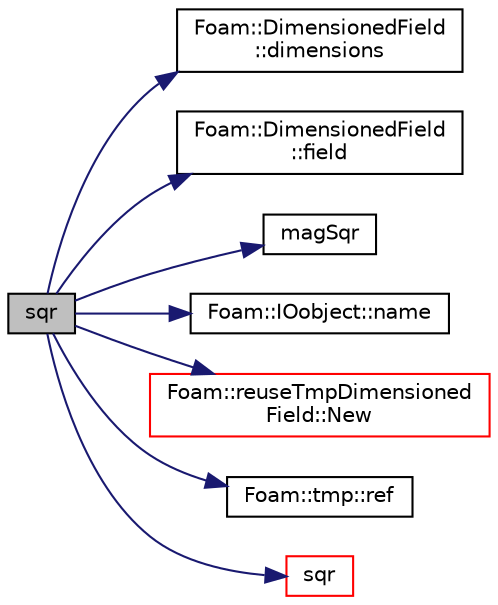 digraph "sqr"
{
  bgcolor="transparent";
  edge [fontname="Helvetica",fontsize="10",labelfontname="Helvetica",labelfontsize="10"];
  node [fontname="Helvetica",fontsize="10",shape=record];
  rankdir="LR";
  Node62441 [label="sqr",height=0.2,width=0.4,color="black", fillcolor="grey75", style="filled", fontcolor="black"];
  Node62441 -> Node62442 [color="midnightblue",fontsize="10",style="solid",fontname="Helvetica"];
  Node62442 [label="Foam::DimensionedField\l::dimensions",height=0.2,width=0.4,color="black",URL="$a27497.html#a512673c2674ca2d38885f1bb5f6994fb",tooltip="Return dimensions. "];
  Node62441 -> Node62443 [color="midnightblue",fontsize="10",style="solid",fontname="Helvetica"];
  Node62443 [label="Foam::DimensionedField\l::field",height=0.2,width=0.4,color="black",URL="$a27497.html#ac2dbc74fd80315697e3bfbe57956ad89"];
  Node62441 -> Node62444 [color="midnightblue",fontsize="10",style="solid",fontname="Helvetica"];
  Node62444 [label="magSqr",height=0.2,width=0.4,color="black",URL="$a21851.html#ae6fff2c6981e6d9618aa5038e69def6e"];
  Node62441 -> Node62445 [color="midnightblue",fontsize="10",style="solid",fontname="Helvetica"];
  Node62445 [label="Foam::IOobject::name",height=0.2,width=0.4,color="black",URL="$a27249.html#acc80e00a8ac919288fb55bd14cc88bf6",tooltip="Return name. "];
  Node62441 -> Node62446 [color="midnightblue",fontsize="10",style="solid",fontname="Helvetica"];
  Node62446 [label="Foam::reuseTmpDimensioned\lField::New",height=0.2,width=0.4,color="red",URL="$a27501.html#ac9d5944d64c3d0f1bbd5a440270aa467"];
  Node62441 -> Node62450 [color="midnightblue",fontsize="10",style="solid",fontname="Helvetica"];
  Node62450 [label="Foam::tmp::ref",height=0.2,width=0.4,color="black",URL="$a27077.html#aeaf81e641282874cef07f5b808efc83b",tooltip="Return non-const reference or generate a fatal error. "];
  Node62441 -> Node62451 [color="midnightblue",fontsize="10",style="solid",fontname="Helvetica"];
  Node62451 [label="sqr",height=0.2,width=0.4,color="red",URL="$a21851.html#a277dc11c581d53826ab5090b08f3b17b"];
}
